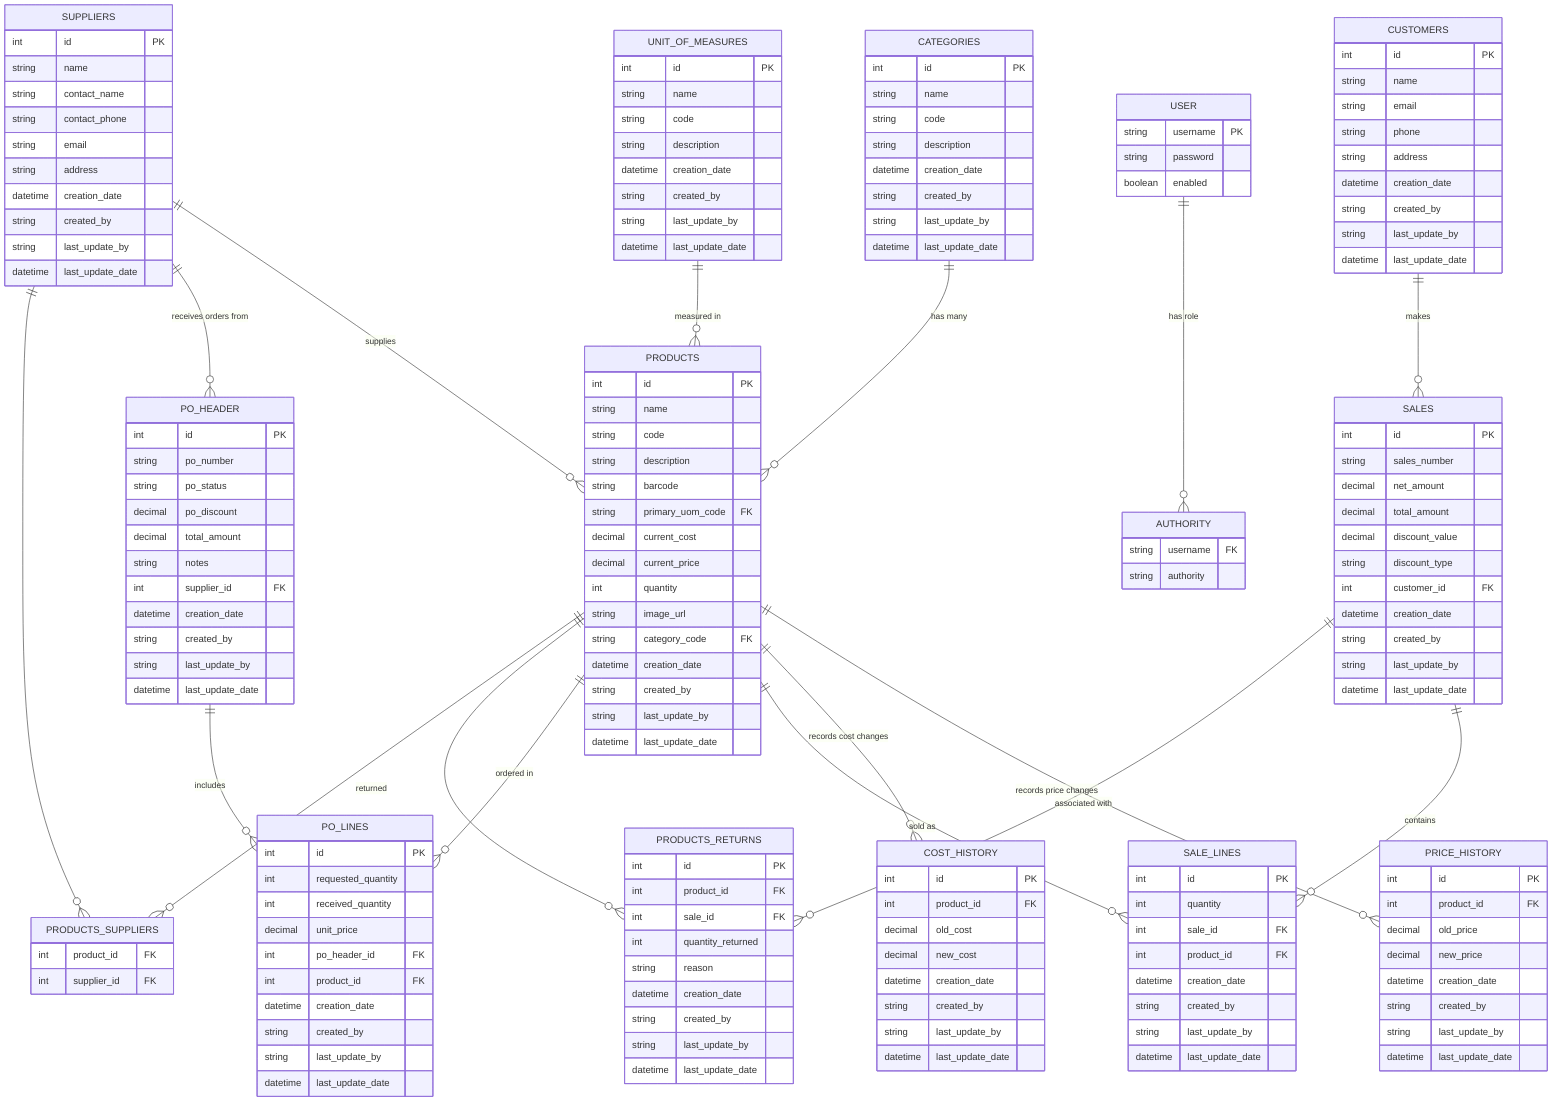 erDiagram
    PRODUCTS {
        int id PK
        string name
        string code
        string description
        string barcode
        string primary_uom_code FK
        decimal current_cost
        decimal current_price
        int quantity
        string image_url
        string category_code FK
        datetime creation_date
        string created_by
        string last_update_by
        datetime last_update_date
    }

    PRICE_HISTORY {
        int id PK
        int product_id FK
        decimal old_price
        decimal new_price
        datetime creation_date
        string created_by
        string last_update_by
        datetime last_update_date
    }

    COST_HISTORY {
        int id PK
        int product_id FK
        decimal old_cost
        decimal new_cost
        datetime creation_date
        string created_by
        string last_update_by
        datetime last_update_date
    }

    CATEGORIES {
        int id PK
        string name
        string code
        string description
        datetime creation_date
        string created_by
        string last_update_by
        datetime last_update_date
    }

    UNIT_OF_MEASURES {
        int id PK
        string name
        string code
        string description
        datetime creation_date
        string created_by
        string last_update_by
        datetime last_update_date
    }

    SALES {
        int id PK
        string sales_number
        decimal net_amount
        decimal total_amount
        decimal discount_value
        string discount_type
        int customer_id FK
        datetime creation_date
        string created_by
        string last_update_by
        datetime last_update_date
    }

    SALE_LINES {
        int id PK
        int quantity
        int sale_id FK
        int product_id FK
        datetime creation_date
        string created_by
        string last_update_by
        datetime last_update_date
    }

    PO_HEADER {
        int id PK
        string po_number
        string po_status
        decimal po_discount
        decimal total_amount
        string notes
        int supplier_id FK
        datetime creation_date
        string created_by
        string last_update_by
        datetime last_update_date
    }

    PO_LINES {
        int id PK
        int requested_quantity
        int received_quantity
        decimal unit_price
        int po_header_id FK
        int product_id FK
        datetime creation_date
        string created_by
        string last_update_by
        datetime last_update_date
    }

    PRODUCTS_RETURNS {
        int id PK
        int product_id FK
        int sale_id FK
        int quantity_returned
        string reason
        datetime creation_date
        string created_by
        string last_update_by
        datetime last_update_date
    }

    CUSTOMERS {
        int id PK
        string name
        string email
        string phone
        string address
        datetime creation_date
        string created_by
        string last_update_by
        datetime last_update_date
    }

    SUPPLIERS {
        int id PK
        string name
        string contact_name
        string contact_phone
        string email
        string address
        datetime creation_date
        string created_by
        string last_update_by
        datetime last_update_date
    }

    PRODUCTS_SUPPLIERS {
        int product_id FK
        int supplier_id FK
    }

    USER {
        string username PK
        string password
        boolean enabled
    }

    AUTHORITY {
        string username FK
        string authority
    }

    CATEGORIES ||--o{ PRODUCTS: "has many"
    PRODUCTS ||--o{ PRICE_HISTORY: "records price changes"
    PRODUCTS ||--o{ COST_HISTORY: "records cost changes"
    UNIT_OF_MEASURES ||--o{ PRODUCTS: "measured in"
    PRODUCTS ||--o{ SALE_LINES: "sold as"
    SALES ||--o{ SALE_LINES: "contains"
    CUSTOMERS ||--o{ SALES: "makes"
    SUPPLIERS ||--o{ PRODUCTS: "supplies"
    SUPPLIERS ||--o{ PO_HEADER: "receives orders from"
    PO_HEADER ||--o{ PO_LINES: "includes"
    PRODUCTS ||--o{ PO_LINES: "ordered in"
    PRODUCTS ||--o{ PRODUCTS_RETURNS: "returned"
    SALES ||--o{ PRODUCTS_RETURNS: "associated with"
    USER ||--o{ AUTHORITY: "has role"
    PRODUCTS ||--o{ PRODUCTS_SUPPLIERS: ""
    SUPPLIERS ||--o{ PRODUCTS_SUPPLIERS: ""